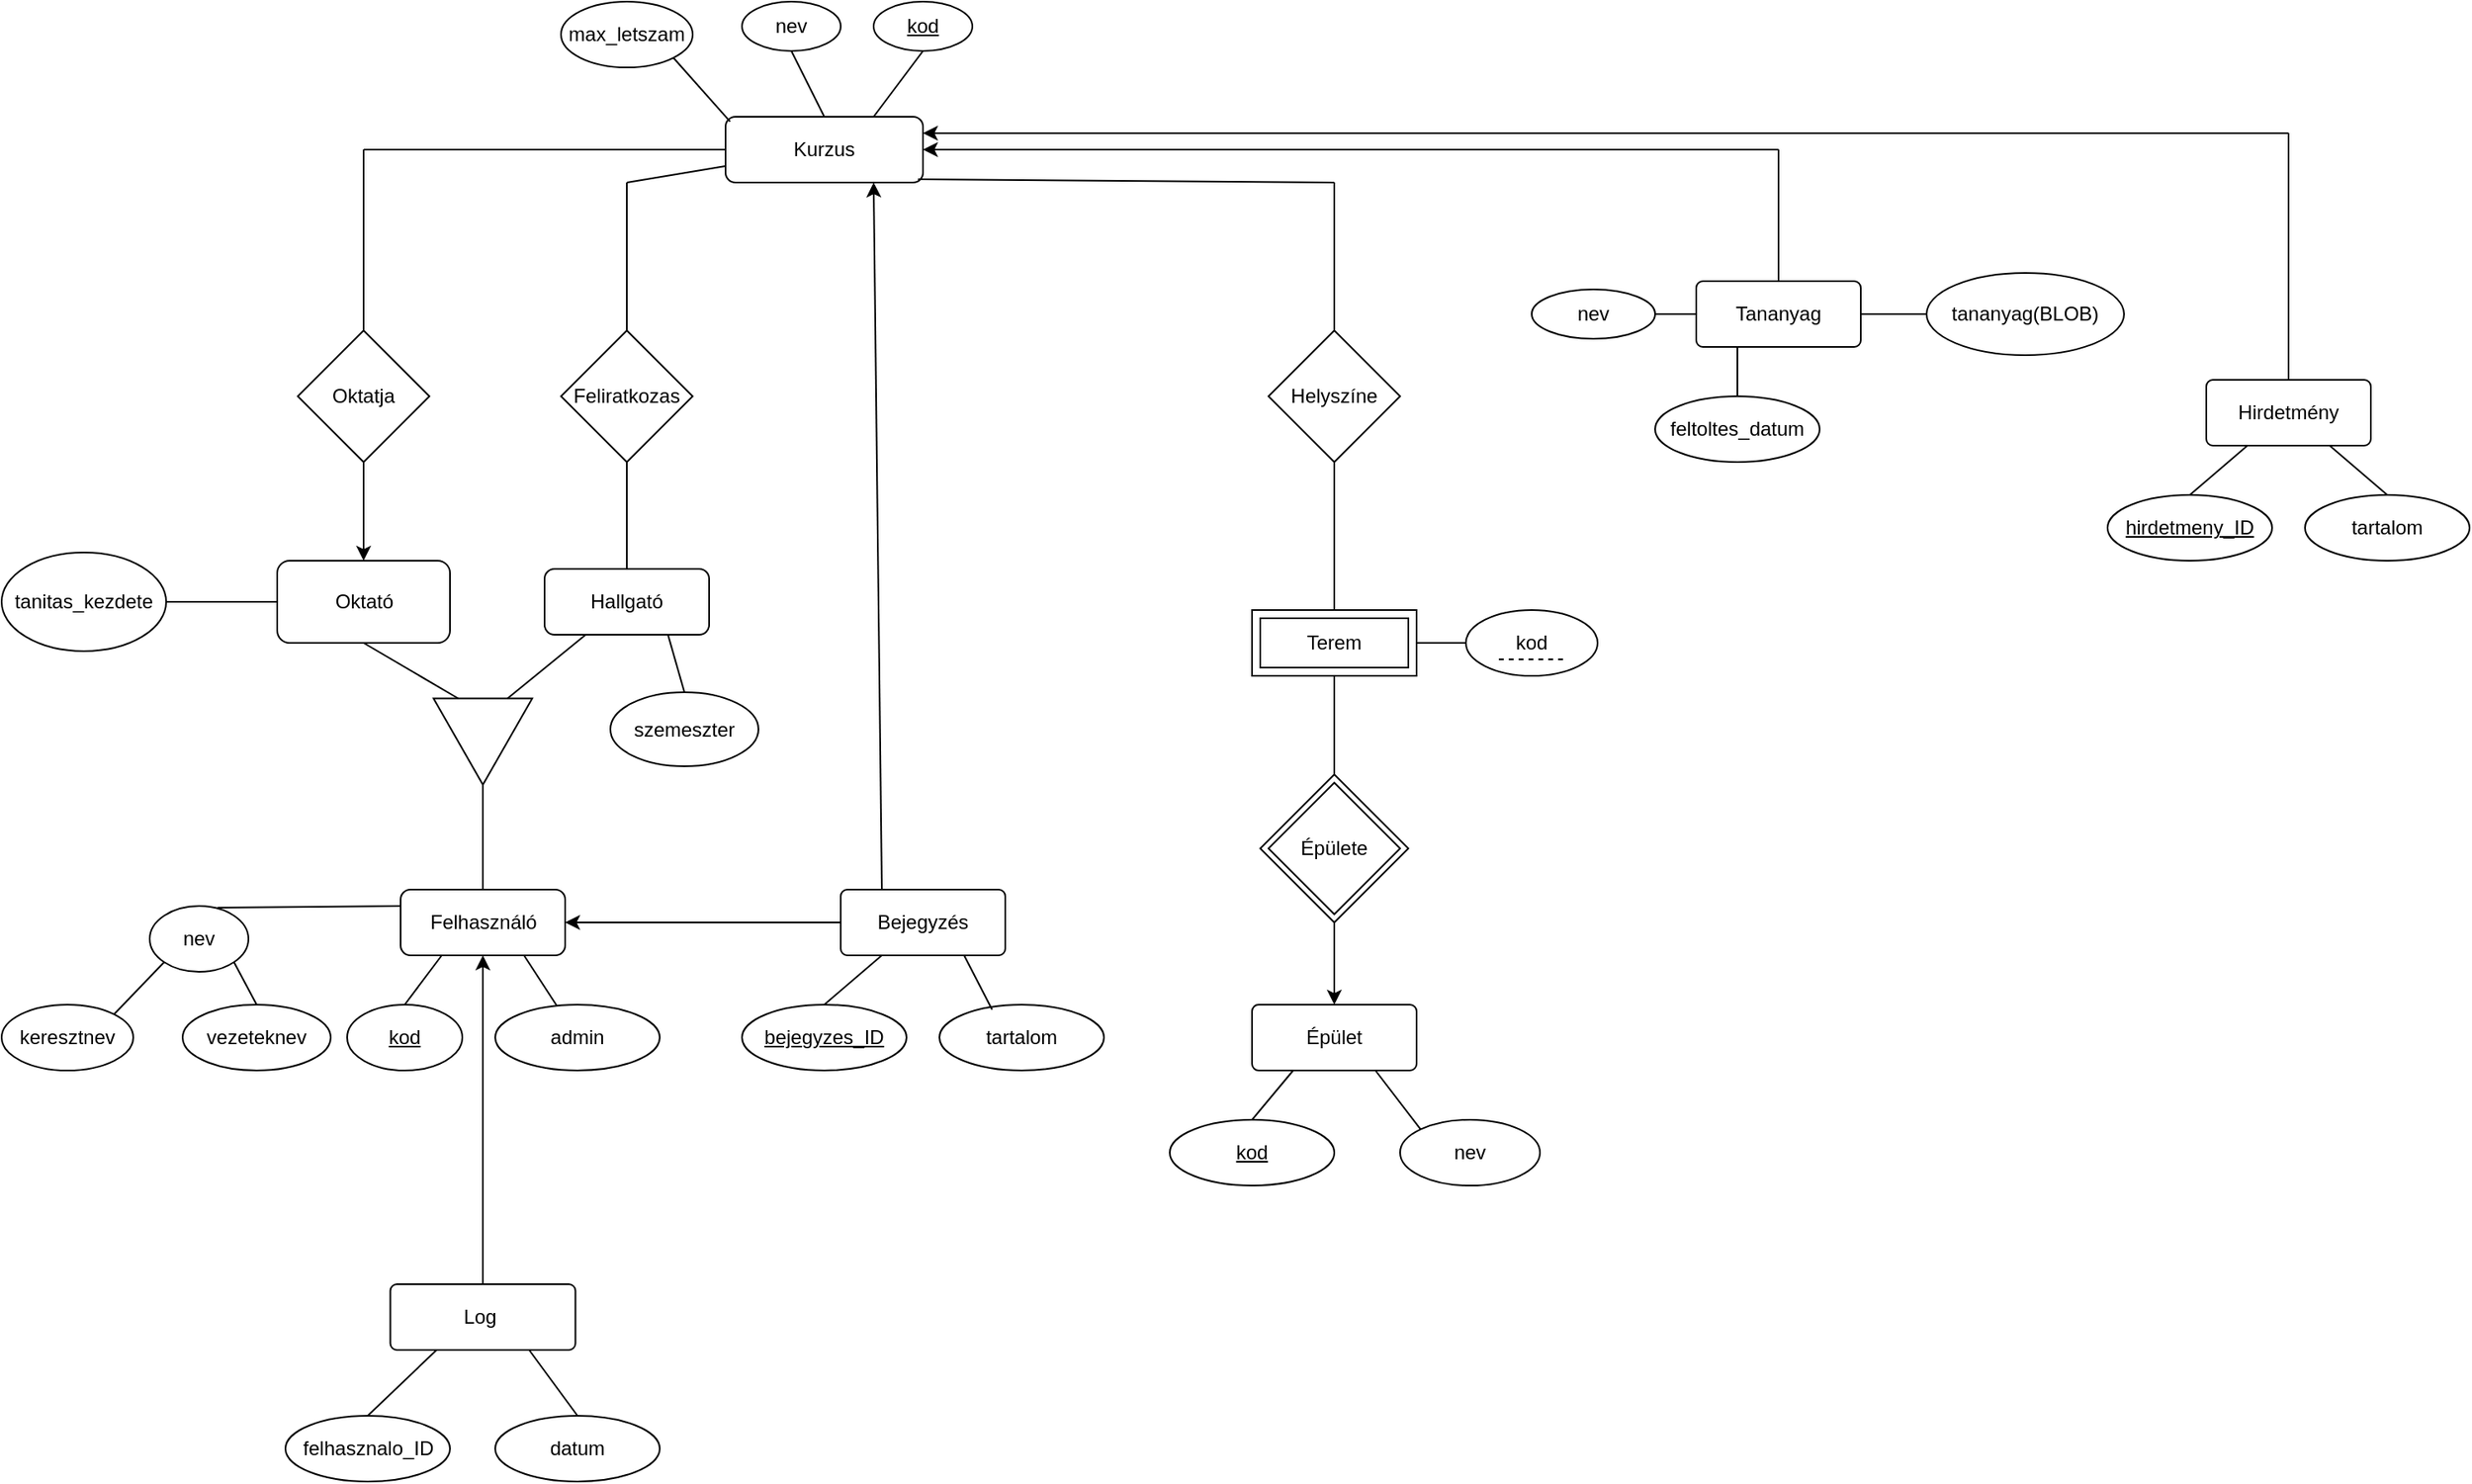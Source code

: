 <mxfile version="16.6.4" type="google"><diagram id="WmtT6XmXZEdIb6NEFMJ5" name="Page-1"><mxGraphModel dx="2378" dy="899" grid="1" gridSize="10" guides="1" tooltips="1" connect="1" arrows="1" fold="1" page="1" pageScale="1" pageWidth="1654" pageHeight="1169" math="0" shadow="0"><root><mxCell id="0"/><mxCell id="1" parent="0"/><mxCell id="G7EogQ3TygG4Y2U64nS0-4" value="Kurzus" style="rounded=1;whiteSpace=wrap;html=1;" parent="1" vertex="1"><mxGeometry x="450" y="100" width="120" height="40" as="geometry"/></mxCell><mxCell id="G7EogQ3TygG4Y2U64nS0-5" value="" style="endArrow=none;html=1;rounded=0;exitX=0.75;exitY=0;exitDx=0;exitDy=0;entryX=0.5;entryY=1;entryDx=0;entryDy=0;" parent="1" source="G7EogQ3TygG4Y2U64nS0-4" target="G7EogQ3TygG4Y2U64nS0-10" edge="1"><mxGeometry width="50" height="50" relative="1" as="geometry"><mxPoint x="560" y="50" as="sourcePoint"/><mxPoint x="580" y="50" as="targetPoint"/></mxGeometry></mxCell><mxCell id="G7EogQ3TygG4Y2U64nS0-6" value="" style="endArrow=none;html=1;rounded=0;entryX=0.5;entryY=0;entryDx=0;entryDy=0;exitX=0.5;exitY=1;exitDx=0;exitDy=0;" parent="1" source="G7EogQ3TygG4Y2U64nS0-9" target="G7EogQ3TygG4Y2U64nS0-4" edge="1"><mxGeometry width="50" height="50" relative="1" as="geometry"><mxPoint x="470" y="50" as="sourcePoint"/><mxPoint x="570" y="130" as="targetPoint"/></mxGeometry></mxCell><mxCell id="G7EogQ3TygG4Y2U64nS0-7" value="" style="endArrow=none;html=1;rounded=0;entryX=0.023;entryY=0.074;entryDx=0;entryDy=0;entryPerimeter=0;exitX=1;exitY=1;exitDx=0;exitDy=0;" parent="1" source="G7EogQ3TygG4Y2U64nS0-8" target="G7EogQ3TygG4Y2U64nS0-4" edge="1"><mxGeometry width="50" height="50" relative="1" as="geometry"><mxPoint x="390" y="50" as="sourcePoint"/><mxPoint x="440" y="100" as="targetPoint"/></mxGeometry></mxCell><mxCell id="G7EogQ3TygG4Y2U64nS0-8" value="max_letszam" style="ellipse;whiteSpace=wrap;html=1;" parent="1" vertex="1"><mxGeometry x="350" y="30" width="80" height="40" as="geometry"/></mxCell><mxCell id="G7EogQ3TygG4Y2U64nS0-9" value="nev" style="ellipse;whiteSpace=wrap;html=1;" parent="1" vertex="1"><mxGeometry x="460" y="30" width="60" height="30" as="geometry"/></mxCell><mxCell id="G7EogQ3TygG4Y2U64nS0-12" value="" style="group;fontStyle=4" parent="1" vertex="1" connectable="0"><mxGeometry x="540" y="30" width="60" height="30" as="geometry"/></mxCell><mxCell id="G7EogQ3TygG4Y2U64nS0-10" value="kod" style="ellipse;whiteSpace=wrap;html=1;fontStyle=4" parent="G7EogQ3TygG4Y2U64nS0-12" vertex="1"><mxGeometry width="60" height="30" as="geometry"/></mxCell><mxCell id="G7EogQ3TygG4Y2U64nS0-13" value="Feliratkozas" style="rhombus;whiteSpace=wrap;html=1;" parent="1" vertex="1"><mxGeometry x="350" y="230" width="80" height="80" as="geometry"/></mxCell><mxCell id="G7EogQ3TygG4Y2U64nS0-14" value="Oktatja" style="rhombus;whiteSpace=wrap;html=1;" parent="1" vertex="1"><mxGeometry x="190" y="230" width="80" height="80" as="geometry"/></mxCell><mxCell id="G7EogQ3TygG4Y2U64nS0-17" value="" style="group" parent="1" vertex="1" connectable="0"><mxGeometry x="230" y="120" as="geometry"/></mxCell><mxCell id="G7EogQ3TygG4Y2U64nS0-15" value="" style="endArrow=none;html=1;rounded=0;entryX=0;entryY=0.5;entryDx=0;entryDy=0;" parent="G7EogQ3TygG4Y2U64nS0-17" target="G7EogQ3TygG4Y2U64nS0-4" edge="1"><mxGeometry width="50" height="50" relative="1" as="geometry"><mxPoint as="sourcePoint"/><mxPoint x="270" y="30" as="targetPoint"/></mxGeometry></mxCell><mxCell id="G7EogQ3TygG4Y2U64nS0-16" value="" style="endArrow=none;html=1;rounded=0;exitX=0.5;exitY=0;exitDx=0;exitDy=0;" parent="G7EogQ3TygG4Y2U64nS0-17" source="G7EogQ3TygG4Y2U64nS0-14" edge="1"><mxGeometry width="50" height="50" relative="1" as="geometry"><mxPoint x="220" y="80" as="sourcePoint"/><mxPoint as="targetPoint"/></mxGeometry></mxCell><mxCell id="G7EogQ3TygG4Y2U64nS0-18" value="" style="endArrow=none;html=1;rounded=0;entryX=0;entryY=0.75;entryDx=0;entryDy=0;" parent="1" target="G7EogQ3TygG4Y2U64nS0-4" edge="1"><mxGeometry width="50" height="50" relative="1" as="geometry"><mxPoint x="390" y="140" as="sourcePoint"/><mxPoint x="500" y="150" as="targetPoint"/></mxGeometry></mxCell><mxCell id="G7EogQ3TygG4Y2U64nS0-19" value="" style="endArrow=none;html=1;rounded=0;exitX=0.5;exitY=0;exitDx=0;exitDy=0;" parent="1" source="G7EogQ3TygG4Y2U64nS0-13" edge="1"><mxGeometry width="50" height="50" relative="1" as="geometry"><mxPoint x="450" y="200" as="sourcePoint"/><mxPoint x="390" y="140" as="targetPoint"/></mxGeometry></mxCell><mxCell id="G7EogQ3TygG4Y2U64nS0-21" value="Oktató" style="rounded=1;whiteSpace=wrap;html=1;" parent="1" vertex="1"><mxGeometry x="177.5" y="370" width="105" height="50" as="geometry"/></mxCell><mxCell id="G7EogQ3TygG4Y2U64nS0-22" value="" style="endArrow=classic;html=1;rounded=0;exitX=0.5;exitY=1;exitDx=0;exitDy=0;entryX=0.5;entryY=0;entryDx=0;entryDy=0;" parent="1" source="G7EogQ3TygG4Y2U64nS0-14" target="G7EogQ3TygG4Y2U64nS0-21" edge="1"><mxGeometry width="50" height="50" relative="1" as="geometry"><mxPoint x="310" y="260" as="sourcePoint"/><mxPoint x="360" y="210" as="targetPoint"/></mxGeometry></mxCell><mxCell id="G7EogQ3TygG4Y2U64nS0-23" value="tanitas_kezdete" style="ellipse;whiteSpace=wrap;html=1;" parent="1" vertex="1"><mxGeometry x="10" y="365" width="100" height="60" as="geometry"/></mxCell><mxCell id="G7EogQ3TygG4Y2U64nS0-24" value="" style="endArrow=none;html=1;rounded=0;entryX=0;entryY=0.5;entryDx=0;entryDy=0;exitX=1;exitY=0.5;exitDx=0;exitDy=0;" parent="1" source="G7EogQ3TygG4Y2U64nS0-23" target="G7EogQ3TygG4Y2U64nS0-21" edge="1"><mxGeometry width="50" height="50" relative="1" as="geometry"><mxPoint x="310" y="350" as="sourcePoint"/><mxPoint x="360" y="300" as="targetPoint"/></mxGeometry></mxCell><mxCell id="G7EogQ3TygG4Y2U64nS0-25" value="Hallgató" style="rounded=1;whiteSpace=wrap;html=1;" parent="1" vertex="1"><mxGeometry x="340" y="375" width="100" height="40" as="geometry"/></mxCell><mxCell id="G7EogQ3TygG4Y2U64nS0-28" value="" style="endArrow=none;html=1;rounded=0;entryX=0.5;entryY=1;entryDx=0;entryDy=0;exitX=0.5;exitY=0;exitDx=0;exitDy=0;" parent="1" source="G7EogQ3TygG4Y2U64nS0-25" target="G7EogQ3TygG4Y2U64nS0-13" edge="1"><mxGeometry width="50" height="50" relative="1" as="geometry"><mxPoint x="310" y="350" as="sourcePoint"/><mxPoint x="360" y="300" as="targetPoint"/></mxGeometry></mxCell><mxCell id="G7EogQ3TygG4Y2U64nS0-29" value="szemeszter" style="ellipse;whiteSpace=wrap;html=1;" parent="1" vertex="1"><mxGeometry x="380" y="450" width="90" height="45" as="geometry"/></mxCell><mxCell id="G7EogQ3TygG4Y2U64nS0-30" value="" style="endArrow=none;html=1;rounded=0;entryX=0.75;entryY=1;entryDx=0;entryDy=0;exitX=0.5;exitY=0;exitDx=0;exitDy=0;" parent="1" source="G7EogQ3TygG4Y2U64nS0-29" target="G7EogQ3TygG4Y2U64nS0-25" edge="1"><mxGeometry width="50" height="50" relative="1" as="geometry"><mxPoint x="310" y="350" as="sourcePoint"/><mxPoint x="360" y="300" as="targetPoint"/></mxGeometry></mxCell><mxCell id="G7EogQ3TygG4Y2U64nS0-31" value="" style="triangle;whiteSpace=wrap;html=1;rotation=90;" parent="1" vertex="1"><mxGeometry x="276.25" y="450" width="52.5" height="60" as="geometry"/></mxCell><mxCell id="G7EogQ3TygG4Y2U64nS0-32" value="" style="endArrow=none;html=1;rounded=0;entryX=0.5;entryY=1;entryDx=0;entryDy=0;exitX=0;exitY=0.75;exitDx=0;exitDy=0;" parent="1" source="G7EogQ3TygG4Y2U64nS0-31" target="G7EogQ3TygG4Y2U64nS0-21" edge="1"><mxGeometry width="50" height="50" relative="1" as="geometry"><mxPoint x="320" y="500" as="sourcePoint"/><mxPoint x="370" y="450" as="targetPoint"/></mxGeometry></mxCell><mxCell id="G7EogQ3TygG4Y2U64nS0-33" value="" style="endArrow=none;html=1;rounded=0;exitX=0;exitY=0.25;exitDx=0;exitDy=0;entryX=0.25;entryY=1;entryDx=0;entryDy=0;" parent="1" source="G7EogQ3TygG4Y2U64nS0-31" target="G7EogQ3TygG4Y2U64nS0-25" edge="1"><mxGeometry width="50" height="50" relative="1" as="geometry"><mxPoint x="320" y="500" as="sourcePoint"/><mxPoint x="370" y="450" as="targetPoint"/></mxGeometry></mxCell><mxCell id="G7EogQ3TygG4Y2U64nS0-34" value="Felhasználó" style="rounded=1;whiteSpace=wrap;html=1;" parent="1" vertex="1"><mxGeometry x="252.5" y="570" width="100" height="40" as="geometry"/></mxCell><mxCell id="G7EogQ3TygG4Y2U64nS0-35" value="" style="endArrow=none;html=1;rounded=0;entryX=1;entryY=0.5;entryDx=0;entryDy=0;exitX=0.5;exitY=0;exitDx=0;exitDy=0;" parent="1" source="G7EogQ3TygG4Y2U64nS0-34" target="G7EogQ3TygG4Y2U64nS0-31" edge="1"><mxGeometry width="50" height="50" relative="1" as="geometry"><mxPoint x="270" y="570" as="sourcePoint"/><mxPoint x="320" y="520" as="targetPoint"/></mxGeometry></mxCell><mxCell id="G7EogQ3TygG4Y2U64nS0-36" value="nev" style="ellipse;whiteSpace=wrap;html=1;" parent="1" vertex="1"><mxGeometry x="100" y="580" width="60" height="40" as="geometry"/></mxCell><mxCell id="G7EogQ3TygG4Y2U64nS0-40" value="" style="endArrow=none;html=1;rounded=0;entryX=0.25;entryY=1;entryDx=0;entryDy=0;exitX=0.5;exitY=0;exitDx=0;exitDy=0;" parent="1" source="G7EogQ3TygG4Y2U64nS0-37" target="G7EogQ3TygG4Y2U64nS0-34" edge="1"><mxGeometry width="50" height="50" relative="1" as="geometry"><mxPoint x="300" y="660" as="sourcePoint"/><mxPoint x="350" y="610" as="targetPoint"/></mxGeometry></mxCell><mxCell id="G7EogQ3TygG4Y2U64nS0-41" value="" style="endArrow=none;html=1;rounded=0;entryX=0;entryY=0.25;entryDx=0;entryDy=0;exitX=0.687;exitY=0.025;exitDx=0;exitDy=0;exitPerimeter=0;" parent="1" source="G7EogQ3TygG4Y2U64nS0-36" target="G7EogQ3TygG4Y2U64nS0-34" edge="1"><mxGeometry width="50" height="50" relative="1" as="geometry"><mxPoint x="300" y="660" as="sourcePoint"/><mxPoint x="350" y="610" as="targetPoint"/></mxGeometry></mxCell><mxCell id="G7EogQ3TygG4Y2U64nS0-42" value="keresztnev" style="ellipse;whiteSpace=wrap;html=1;" parent="1" vertex="1"><mxGeometry x="10" y="640" width="80" height="40" as="geometry"/></mxCell><mxCell id="G7EogQ3TygG4Y2U64nS0-43" value="vezeteknev" style="ellipse;whiteSpace=wrap;html=1;" parent="1" vertex="1"><mxGeometry x="120" y="640" width="90" height="40" as="geometry"/></mxCell><mxCell id="G7EogQ3TygG4Y2U64nS0-44" value="" style="endArrow=none;html=1;rounded=0;entryX=1;entryY=1;entryDx=0;entryDy=0;exitX=0.5;exitY=0;exitDx=0;exitDy=0;" parent="1" source="G7EogQ3TygG4Y2U64nS0-43" target="G7EogQ3TygG4Y2U64nS0-36" edge="1"><mxGeometry width="50" height="50" relative="1" as="geometry"><mxPoint x="290" y="680" as="sourcePoint"/><mxPoint x="340" y="630" as="targetPoint"/></mxGeometry></mxCell><mxCell id="G7EogQ3TygG4Y2U64nS0-45" value="" style="endArrow=none;html=1;rounded=0;entryX=0;entryY=1;entryDx=0;entryDy=0;exitX=1;exitY=0;exitDx=0;exitDy=0;" parent="1" source="G7EogQ3TygG4Y2U64nS0-42" target="G7EogQ3TygG4Y2U64nS0-36" edge="1"><mxGeometry width="50" height="50" relative="1" as="geometry"><mxPoint x="290" y="680" as="sourcePoint"/><mxPoint x="340" y="630" as="targetPoint"/></mxGeometry></mxCell><mxCell id="G7EogQ3TygG4Y2U64nS0-46" value="Helyszíne" style="rhombus;whiteSpace=wrap;html=1;" parent="1" vertex="1"><mxGeometry x="780" y="230" width="80" height="80" as="geometry"/></mxCell><mxCell id="G7EogQ3TygG4Y2U64nS0-47" value="" style="endArrow=none;html=1;rounded=0;entryX=0.975;entryY=0.95;entryDx=0;entryDy=0;entryPerimeter=0;" parent="1" target="G7EogQ3TygG4Y2U64nS0-4" edge="1"><mxGeometry width="50" height="50" relative="1" as="geometry"><mxPoint x="820" y="140" as="sourcePoint"/><mxPoint x="680" y="360" as="targetPoint"/></mxGeometry></mxCell><mxCell id="G7EogQ3TygG4Y2U64nS0-48" value="" style="endArrow=none;html=1;rounded=0;entryX=0.5;entryY=0;entryDx=0;entryDy=0;" parent="1" target="G7EogQ3TygG4Y2U64nS0-46" edge="1"><mxGeometry width="50" height="50" relative="1" as="geometry"><mxPoint x="820" y="140" as="sourcePoint"/><mxPoint x="680" y="360" as="targetPoint"/></mxGeometry></mxCell><mxCell id="G7EogQ3TygG4Y2U64nS0-49" value="Terem" style="shape=ext;margin=3;double=1;whiteSpace=wrap;html=1;align=center;" parent="1" vertex="1"><mxGeometry x="770" y="400" width="100" height="40" as="geometry"/></mxCell><mxCell id="G7EogQ3TygG4Y2U64nS0-51" value="kod" style="ellipse;whiteSpace=wrap;html=1;" parent="1" vertex="1"><mxGeometry x="900" y="400" width="80" height="40" as="geometry"/></mxCell><mxCell id="G7EogQ3TygG4Y2U64nS0-52" value="" style="endArrow=none;dashed=1;html=1;rounded=0;" parent="1" edge="1"><mxGeometry width="50" height="50" relative="1" as="geometry"><mxPoint x="920" y="430" as="sourcePoint"/><mxPoint x="960" y="430" as="targetPoint"/></mxGeometry></mxCell><mxCell id="G7EogQ3TygG4Y2U64nS0-53" value="" style="endArrow=none;html=1;rounded=0;entryX=1;entryY=0.5;entryDx=0;entryDy=0;exitX=0;exitY=0.5;exitDx=0;exitDy=0;" parent="1" source="G7EogQ3TygG4Y2U64nS0-51" target="G7EogQ3TygG4Y2U64nS0-49" edge="1"><mxGeometry width="50" height="50" relative="1" as="geometry"><mxPoint x="770" y="490" as="sourcePoint"/><mxPoint x="820" y="440" as="targetPoint"/></mxGeometry></mxCell><mxCell id="G7EogQ3TygG4Y2U64nS0-56" value="" style="group" parent="1" vertex="1" connectable="0"><mxGeometry x="775" y="500" width="90" height="90" as="geometry"/></mxCell><mxCell id="G7EogQ3TygG4Y2U64nS0-54" value="Épülete" style="rhombus;whiteSpace=wrap;html=1;" parent="G7EogQ3TygG4Y2U64nS0-56" vertex="1"><mxGeometry x="5" y="5" width="80" height="80" as="geometry"/></mxCell><mxCell id="G7EogQ3TygG4Y2U64nS0-55" value="" style="rhombus;whiteSpace=wrap;html=1;fillColor=none;" parent="G7EogQ3TygG4Y2U64nS0-56" vertex="1"><mxGeometry width="90" height="90" as="geometry"/></mxCell><mxCell id="G7EogQ3TygG4Y2U64nS0-57" value="" style="endArrow=none;html=1;rounded=0;entryX=0.5;entryY=1;entryDx=0;entryDy=0;exitX=0.5;exitY=0;exitDx=0;exitDy=0;" parent="1" source="G7EogQ3TygG4Y2U64nS0-55" target="G7EogQ3TygG4Y2U64nS0-49" edge="1"><mxGeometry width="50" height="50" relative="1" as="geometry"><mxPoint x="600" y="470" as="sourcePoint"/><mxPoint x="650" y="420" as="targetPoint"/></mxGeometry></mxCell><mxCell id="G7EogQ3TygG4Y2U64nS0-60" value="Épület" style="rounded=1;arcSize=10;whiteSpace=wrap;html=1;align=center;fillColor=default;" parent="1" vertex="1"><mxGeometry x="770" y="640" width="100" height="40" as="geometry"/></mxCell><mxCell id="G7EogQ3TygG4Y2U64nS0-61" value="" style="endArrow=classic;html=1;rounded=0;entryX=0.5;entryY=0;entryDx=0;entryDy=0;exitX=0.5;exitY=1;exitDx=0;exitDy=0;" parent="1" source="G7EogQ3TygG4Y2U64nS0-55" target="G7EogQ3TygG4Y2U64nS0-60" edge="1"><mxGeometry width="50" height="50" relative="1" as="geometry"><mxPoint x="600" y="470" as="sourcePoint"/><mxPoint x="650" y="420" as="targetPoint"/></mxGeometry></mxCell><mxCell id="G7EogQ3TygG4Y2U64nS0-62" value="kod" style="ellipse;whiteSpace=wrap;html=1;align=center;fillColor=default;fontStyle=4" parent="1" vertex="1"><mxGeometry x="720" y="710" width="100" height="40" as="geometry"/></mxCell><mxCell id="G7EogQ3TygG4Y2U64nS0-37" value="kod" style="ellipse;whiteSpace=wrap;html=1;fontStyle=4" parent="1" vertex="1"><mxGeometry x="220" y="640" width="70" height="40" as="geometry"/></mxCell><mxCell id="G7EogQ3TygG4Y2U64nS0-63" value="nev" style="ellipse;whiteSpace=wrap;html=1;align=center;fillColor=default;" parent="1" vertex="1"><mxGeometry x="860" y="710" width="85" height="40" as="geometry"/></mxCell><mxCell id="G7EogQ3TygG4Y2U64nS0-65" value="" style="endArrow=none;html=1;rounded=0;entryX=0.25;entryY=1;entryDx=0;entryDy=0;exitX=0.5;exitY=0;exitDx=0;exitDy=0;" parent="1" target="G7EogQ3TygG4Y2U64nS0-60" edge="1" source="G7EogQ3TygG4Y2U64nS0-62"><mxGeometry width="50" height="50" relative="1" as="geometry"><mxPoint x="690" y="710" as="sourcePoint"/><mxPoint x="680" y="620" as="targetPoint"/></mxGeometry></mxCell><mxCell id="G7EogQ3TygG4Y2U64nS0-66" value="" style="endArrow=none;html=1;rounded=0;entryX=0.75;entryY=1;entryDx=0;entryDy=0;exitX=0;exitY=0;exitDx=0;exitDy=0;" parent="1" source="G7EogQ3TygG4Y2U64nS0-63" target="G7EogQ3TygG4Y2U64nS0-60" edge="1"><mxGeometry width="50" height="50" relative="1" as="geometry"><mxPoint x="640" y="470" as="sourcePoint"/><mxPoint x="690" y="420" as="targetPoint"/></mxGeometry></mxCell><mxCell id="G7EogQ3TygG4Y2U64nS0-80" value="Tananyag" style="rounded=1;arcSize=10;whiteSpace=wrap;html=1;align=center;fillColor=default;" parent="1" vertex="1"><mxGeometry x="1040" y="200" width="100" height="40" as="geometry"/></mxCell><mxCell id="G7EogQ3TygG4Y2U64nS0-84" value="Log&amp;nbsp;" style="rounded=1;arcSize=10;whiteSpace=wrap;html=1;align=center;fillColor=default;" parent="1" vertex="1"><mxGeometry x="246.25" y="810" width="112.5" height="40" as="geometry"/></mxCell><mxCell id="G7EogQ3TygG4Y2U64nS0-85" value="felhasznalo_ID" style="ellipse;whiteSpace=wrap;html=1;align=center;fillColor=default;" parent="1" vertex="1"><mxGeometry x="182.5" y="890" width="100" height="40" as="geometry"/></mxCell><mxCell id="G7EogQ3TygG4Y2U64nS0-86" value="datum" style="ellipse;whiteSpace=wrap;html=1;align=center;fillColor=default;" parent="1" vertex="1"><mxGeometry x="310" y="890" width="100" height="40" as="geometry"/></mxCell><mxCell id="G7EogQ3TygG4Y2U64nS0-87" value="" style="endArrow=none;html=1;rounded=0;entryX=0.25;entryY=1;entryDx=0;entryDy=0;exitX=0.5;exitY=0;exitDx=0;exitDy=0;" parent="1" source="G7EogQ3TygG4Y2U64nS0-85" target="G7EogQ3TygG4Y2U64nS0-84" edge="1"><mxGeometry width="50" height="50" relative="1" as="geometry"><mxPoint x="1120" y="680" as="sourcePoint"/><mxPoint x="1170" y="630" as="targetPoint"/></mxGeometry></mxCell><mxCell id="G7EogQ3TygG4Y2U64nS0-88" value="" style="endArrow=none;html=1;rounded=0;entryX=0.75;entryY=1;entryDx=0;entryDy=0;exitX=0.5;exitY=0;exitDx=0;exitDy=0;" parent="1" source="G7EogQ3TygG4Y2U64nS0-86" target="G7EogQ3TygG4Y2U64nS0-84" edge="1"><mxGeometry width="50" height="50" relative="1" as="geometry"><mxPoint x="1120" y="680" as="sourcePoint"/><mxPoint x="1170" y="630" as="targetPoint"/></mxGeometry></mxCell><mxCell id="qGhrdci2sBfRiqo-6e7J-1" value="admin" style="ellipse;whiteSpace=wrap;html=1;align=center;" vertex="1" parent="1"><mxGeometry x="310" y="640" width="100" height="40" as="geometry"/></mxCell><mxCell id="qGhrdci2sBfRiqo-6e7J-3" value="" style="endArrow=none;html=1;rounded=0;entryX=0.75;entryY=1;entryDx=0;entryDy=0;" edge="1" parent="1" source="qGhrdci2sBfRiqo-6e7J-1" target="G7EogQ3TygG4Y2U64nS0-34"><mxGeometry width="50" height="50" relative="1" as="geometry"><mxPoint x="800" y="620" as="sourcePoint"/><mxPoint x="850" y="570" as="targetPoint"/></mxGeometry></mxCell><mxCell id="qGhrdci2sBfRiqo-6e7J-6" value="Bejegyzés" style="rounded=1;arcSize=10;whiteSpace=wrap;html=1;align=center;" vertex="1" parent="1"><mxGeometry x="520" y="570" width="100" height="40" as="geometry"/></mxCell><mxCell id="qGhrdci2sBfRiqo-6e7J-8" value="" style="endArrow=classic;html=1;rounded=0;exitX=0;exitY=0.5;exitDx=0;exitDy=0;entryX=1;entryY=0.5;entryDx=0;entryDy=0;" edge="1" parent="1" source="qGhrdci2sBfRiqo-6e7J-6" target="G7EogQ3TygG4Y2U64nS0-34"><mxGeometry width="50" height="50" relative="1" as="geometry"><mxPoint x="800" y="520" as="sourcePoint"/><mxPoint x="360" y="590" as="targetPoint"/></mxGeometry></mxCell><mxCell id="qGhrdci2sBfRiqo-6e7J-9" value="bejegyzes_ID" style="ellipse;whiteSpace=wrap;html=1;align=center;fontStyle=4;" vertex="1" parent="1"><mxGeometry x="460" y="640" width="100" height="40" as="geometry"/></mxCell><mxCell id="qGhrdci2sBfRiqo-6e7J-10" value="" style="endArrow=none;html=1;rounded=0;entryX=0.25;entryY=1;entryDx=0;entryDy=0;exitX=0.5;exitY=0;exitDx=0;exitDy=0;" edge="1" parent="1" source="qGhrdci2sBfRiqo-6e7J-9" target="qGhrdci2sBfRiqo-6e7J-6"><mxGeometry width="50" height="50" relative="1" as="geometry"><mxPoint x="800" y="520" as="sourcePoint"/><mxPoint x="850" y="470" as="targetPoint"/></mxGeometry></mxCell><mxCell id="qGhrdci2sBfRiqo-6e7J-11" value="tartalom" style="ellipse;whiteSpace=wrap;html=1;align=center;" vertex="1" parent="1"><mxGeometry x="580" y="640" width="100" height="40" as="geometry"/></mxCell><mxCell id="qGhrdci2sBfRiqo-6e7J-12" value="" style="endArrow=none;html=1;rounded=0;entryX=0.75;entryY=1;entryDx=0;entryDy=0;exitX=0.32;exitY=0.075;exitDx=0;exitDy=0;exitPerimeter=0;" edge="1" parent="1" source="qGhrdci2sBfRiqo-6e7J-11" target="qGhrdci2sBfRiqo-6e7J-6"><mxGeometry width="50" height="50" relative="1" as="geometry"><mxPoint x="800" y="420" as="sourcePoint"/><mxPoint x="850" y="370" as="targetPoint"/></mxGeometry></mxCell><mxCell id="qGhrdci2sBfRiqo-6e7J-15" value="Hirdetmény" style="rounded=1;arcSize=10;whiteSpace=wrap;html=1;align=center;" vertex="1" parent="1"><mxGeometry x="1350" y="260" width="100" height="40" as="geometry"/></mxCell><mxCell id="qGhrdci2sBfRiqo-6e7J-16" value="" style="endArrow=none;html=1;rounded=0;exitX=0.5;exitY=0;exitDx=0;exitDy=0;" edge="1" parent="1" source="qGhrdci2sBfRiqo-6e7J-15"><mxGeometry width="50" height="50" relative="1" as="geometry"><mxPoint x="800" y="420" as="sourcePoint"/><mxPoint x="1400" y="110" as="targetPoint"/></mxGeometry></mxCell><mxCell id="qGhrdci2sBfRiqo-6e7J-17" value="" style="endArrow=classic;html=1;rounded=0;exitX=0.25;exitY=0;exitDx=0;exitDy=0;entryX=0.75;entryY=1;entryDx=0;entryDy=0;" edge="1" parent="1" source="qGhrdci2sBfRiqo-6e7J-6" target="G7EogQ3TygG4Y2U64nS0-4"><mxGeometry width="50" height="50" relative="1" as="geometry"><mxPoint x="800" y="420" as="sourcePoint"/><mxPoint x="610" y="400" as="targetPoint"/></mxGeometry></mxCell><mxCell id="qGhrdci2sBfRiqo-6e7J-18" value="" style="endArrow=classic;html=1;rounded=0;entryX=1;entryY=0.25;entryDx=0;entryDy=0;" edge="1" parent="1" target="G7EogQ3TygG4Y2U64nS0-4"><mxGeometry width="50" height="50" relative="1" as="geometry"><mxPoint x="1400" y="110" as="sourcePoint"/><mxPoint x="850" y="370" as="targetPoint"/></mxGeometry></mxCell><mxCell id="qGhrdci2sBfRiqo-6e7J-19" value="hirdetmeny_ID" style="ellipse;whiteSpace=wrap;html=1;align=center;fontStyle=4;" vertex="1" parent="1"><mxGeometry x="1290" y="330" width="100" height="40" as="geometry"/></mxCell><mxCell id="qGhrdci2sBfRiqo-6e7J-20" value="tartalom" style="ellipse;whiteSpace=wrap;html=1;align=center;" vertex="1" parent="1"><mxGeometry x="1410" y="330" width="100" height="40" as="geometry"/></mxCell><mxCell id="qGhrdci2sBfRiqo-6e7J-21" value="" style="endArrow=none;html=1;rounded=0;entryX=0.25;entryY=1;entryDx=0;entryDy=0;exitX=0.5;exitY=0;exitDx=0;exitDy=0;" edge="1" parent="1" source="qGhrdci2sBfRiqo-6e7J-19" target="qGhrdci2sBfRiqo-6e7J-15"><mxGeometry width="50" height="50" relative="1" as="geometry"><mxPoint x="800" y="420" as="sourcePoint"/><mxPoint x="850" y="370" as="targetPoint"/></mxGeometry></mxCell><mxCell id="qGhrdci2sBfRiqo-6e7J-22" value="" style="endArrow=none;html=1;rounded=0;entryX=0.75;entryY=1;entryDx=0;entryDy=0;exitX=0.5;exitY=0;exitDx=0;exitDy=0;" edge="1" parent="1" source="qGhrdci2sBfRiqo-6e7J-20" target="qGhrdci2sBfRiqo-6e7J-15"><mxGeometry width="50" height="50" relative="1" as="geometry"><mxPoint x="800" y="420" as="sourcePoint"/><mxPoint x="850" y="370" as="targetPoint"/></mxGeometry></mxCell><mxCell id="qGhrdci2sBfRiqo-6e7J-23" value="" style="endArrow=classic;html=1;rounded=0;entryX=1;entryY=0.5;entryDx=0;entryDy=0;" edge="1" parent="1" target="G7EogQ3TygG4Y2U64nS0-4"><mxGeometry width="50" height="50" relative="1" as="geometry"><mxPoint x="1090" y="120" as="sourcePoint"/><mxPoint x="850" y="370" as="targetPoint"/></mxGeometry></mxCell><mxCell id="qGhrdci2sBfRiqo-6e7J-24" value="" style="endArrow=none;html=1;rounded=0;exitX=0.5;exitY=0;exitDx=0;exitDy=0;" edge="1" parent="1" source="G7EogQ3TygG4Y2U64nS0-80"><mxGeometry width="50" height="50" relative="1" as="geometry"><mxPoint x="800" y="420" as="sourcePoint"/><mxPoint x="1090" y="120" as="targetPoint"/></mxGeometry></mxCell><mxCell id="qGhrdci2sBfRiqo-6e7J-25" value="nev" style="ellipse;whiteSpace=wrap;html=1;align=center;" vertex="1" parent="1"><mxGeometry x="940" y="205" width="75" height="30" as="geometry"/></mxCell><mxCell id="qGhrdci2sBfRiqo-6e7J-26" value="feltoltes_datum" style="ellipse;whiteSpace=wrap;html=1;align=center;" vertex="1" parent="1"><mxGeometry x="1015" y="270" width="100" height="40" as="geometry"/></mxCell><mxCell id="qGhrdci2sBfRiqo-6e7J-27" value="tananyag(BLOB)" style="ellipse;whiteSpace=wrap;html=1;align=center;" vertex="1" parent="1"><mxGeometry x="1180" y="195" width="120" height="50" as="geometry"/></mxCell><mxCell id="qGhrdci2sBfRiqo-6e7J-28" value="" style="endArrow=none;html=1;rounded=0;entryX=0;entryY=0.5;entryDx=0;entryDy=0;exitX=1;exitY=0.5;exitDx=0;exitDy=0;" edge="1" parent="1" source="qGhrdci2sBfRiqo-6e7J-25" target="G7EogQ3TygG4Y2U64nS0-80"><mxGeometry width="50" height="50" relative="1" as="geometry"><mxPoint x="800" y="420" as="sourcePoint"/><mxPoint x="850" y="370" as="targetPoint"/></mxGeometry></mxCell><mxCell id="qGhrdci2sBfRiqo-6e7J-29" value="" style="endArrow=none;html=1;rounded=0;entryX=0.25;entryY=1;entryDx=0;entryDy=0;exitX=0.5;exitY=0;exitDx=0;exitDy=0;" edge="1" parent="1" source="qGhrdci2sBfRiqo-6e7J-26" target="G7EogQ3TygG4Y2U64nS0-80"><mxGeometry width="50" height="50" relative="1" as="geometry"><mxPoint x="800" y="420" as="sourcePoint"/><mxPoint x="850" y="370" as="targetPoint"/></mxGeometry></mxCell><mxCell id="qGhrdci2sBfRiqo-6e7J-30" value="" style="endArrow=none;html=1;rounded=0;entryX=0;entryY=0.5;entryDx=0;entryDy=0;exitX=1;exitY=0.5;exitDx=0;exitDy=0;" edge="1" parent="1" source="G7EogQ3TygG4Y2U64nS0-80" target="qGhrdci2sBfRiqo-6e7J-27"><mxGeometry width="50" height="50" relative="1" as="geometry"><mxPoint x="800" y="420" as="sourcePoint"/><mxPoint x="850" y="370" as="targetPoint"/></mxGeometry></mxCell><mxCell id="qGhrdci2sBfRiqo-6e7J-31" value="" style="endArrow=classic;html=1;rounded=0;exitX=0.5;exitY=0;exitDx=0;exitDy=0;entryX=0.5;entryY=1;entryDx=0;entryDy=0;" edge="1" parent="1" source="G7EogQ3TygG4Y2U64nS0-84" target="G7EogQ3TygG4Y2U64nS0-34"><mxGeometry width="50" height="50" relative="1" as="geometry"><mxPoint x="290" y="790" as="sourcePoint"/><mxPoint x="340" y="740" as="targetPoint"/></mxGeometry></mxCell><mxCell id="qGhrdci2sBfRiqo-6e7J-32" value="" style="endArrow=none;html=1;rounded=0;entryX=0.5;entryY=1;entryDx=0;entryDy=0;exitX=0.5;exitY=0;exitDx=0;exitDy=0;" edge="1" parent="1" source="G7EogQ3TygG4Y2U64nS0-49" target="G7EogQ3TygG4Y2U64nS0-46"><mxGeometry width="50" height="50" relative="1" as="geometry"><mxPoint x="800" y="420" as="sourcePoint"/><mxPoint x="850" y="370" as="targetPoint"/></mxGeometry></mxCell></root></mxGraphModel></diagram></mxfile>
